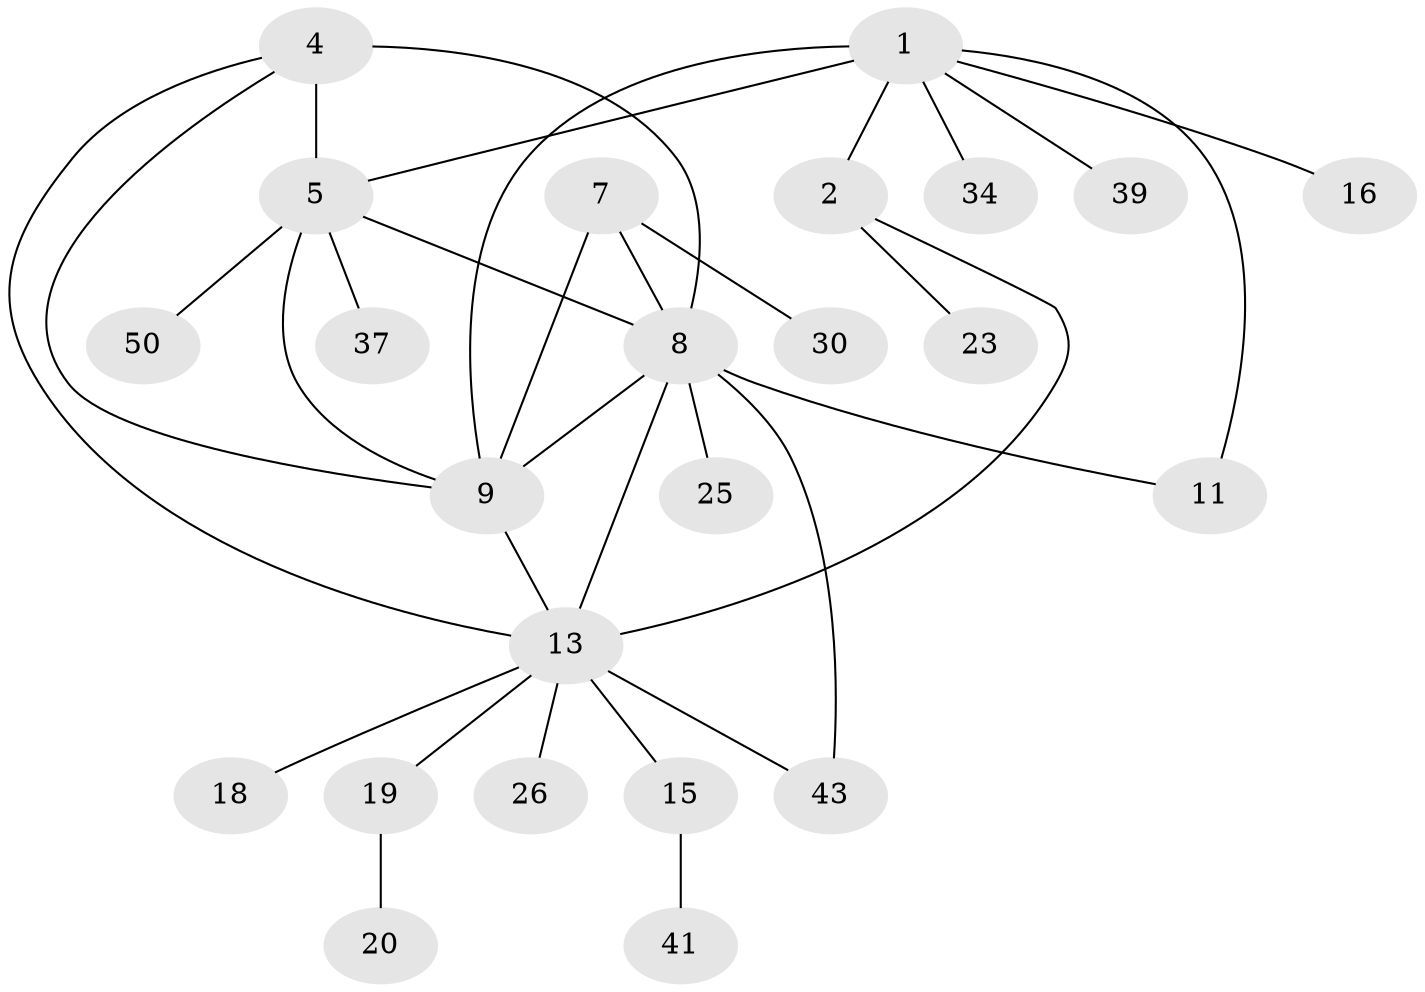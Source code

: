 // original degree distribution, {3: 0.15, 5: 0.016666666666666666, 9: 0.05, 6: 0.05, 7: 0.05, 4: 0.016666666666666666, 1: 0.5333333333333333, 2: 0.13333333333333333}
// Generated by graph-tools (version 1.1) at 2025/19/03/04/25 18:19:27]
// undirected, 24 vertices, 33 edges
graph export_dot {
graph [start="1"]
  node [color=gray90,style=filled];
  1 [super="+3"];
  2 [super="+33"];
  4 [super="+29+56"];
  5 [super="+6+40"];
  7;
  8 [super="+24+58+10+27"];
  9;
  11 [super="+35+28+45+52"];
  13 [super="+14+36"];
  15;
  16;
  18;
  19;
  20 [super="+42+59"];
  23;
  25 [super="+31+38"];
  26;
  30;
  34;
  37;
  39 [super="+44"];
  41;
  43;
  50;
  1 -- 2 [weight=2];
  1 -- 5;
  1 -- 16;
  1 -- 34;
  1 -- 39;
  1 -- 9;
  1 -- 11;
  2 -- 23;
  2 -- 13;
  4 -- 5 [weight=2];
  4 -- 9;
  4 -- 13;
  4 -- 8;
  5 -- 50;
  5 -- 37;
  5 -- 9;
  5 -- 8;
  7 -- 8;
  7 -- 9;
  7 -- 30;
  8 -- 9;
  8 -- 13 [weight=2];
  8 -- 43;
  8 -- 25;
  8 -- 11 [weight=2];
  9 -- 13 [weight=2];
  13 -- 15 [weight=2];
  13 -- 43;
  13 -- 18;
  13 -- 19;
  13 -- 26;
  15 -- 41;
  19 -- 20;
}
